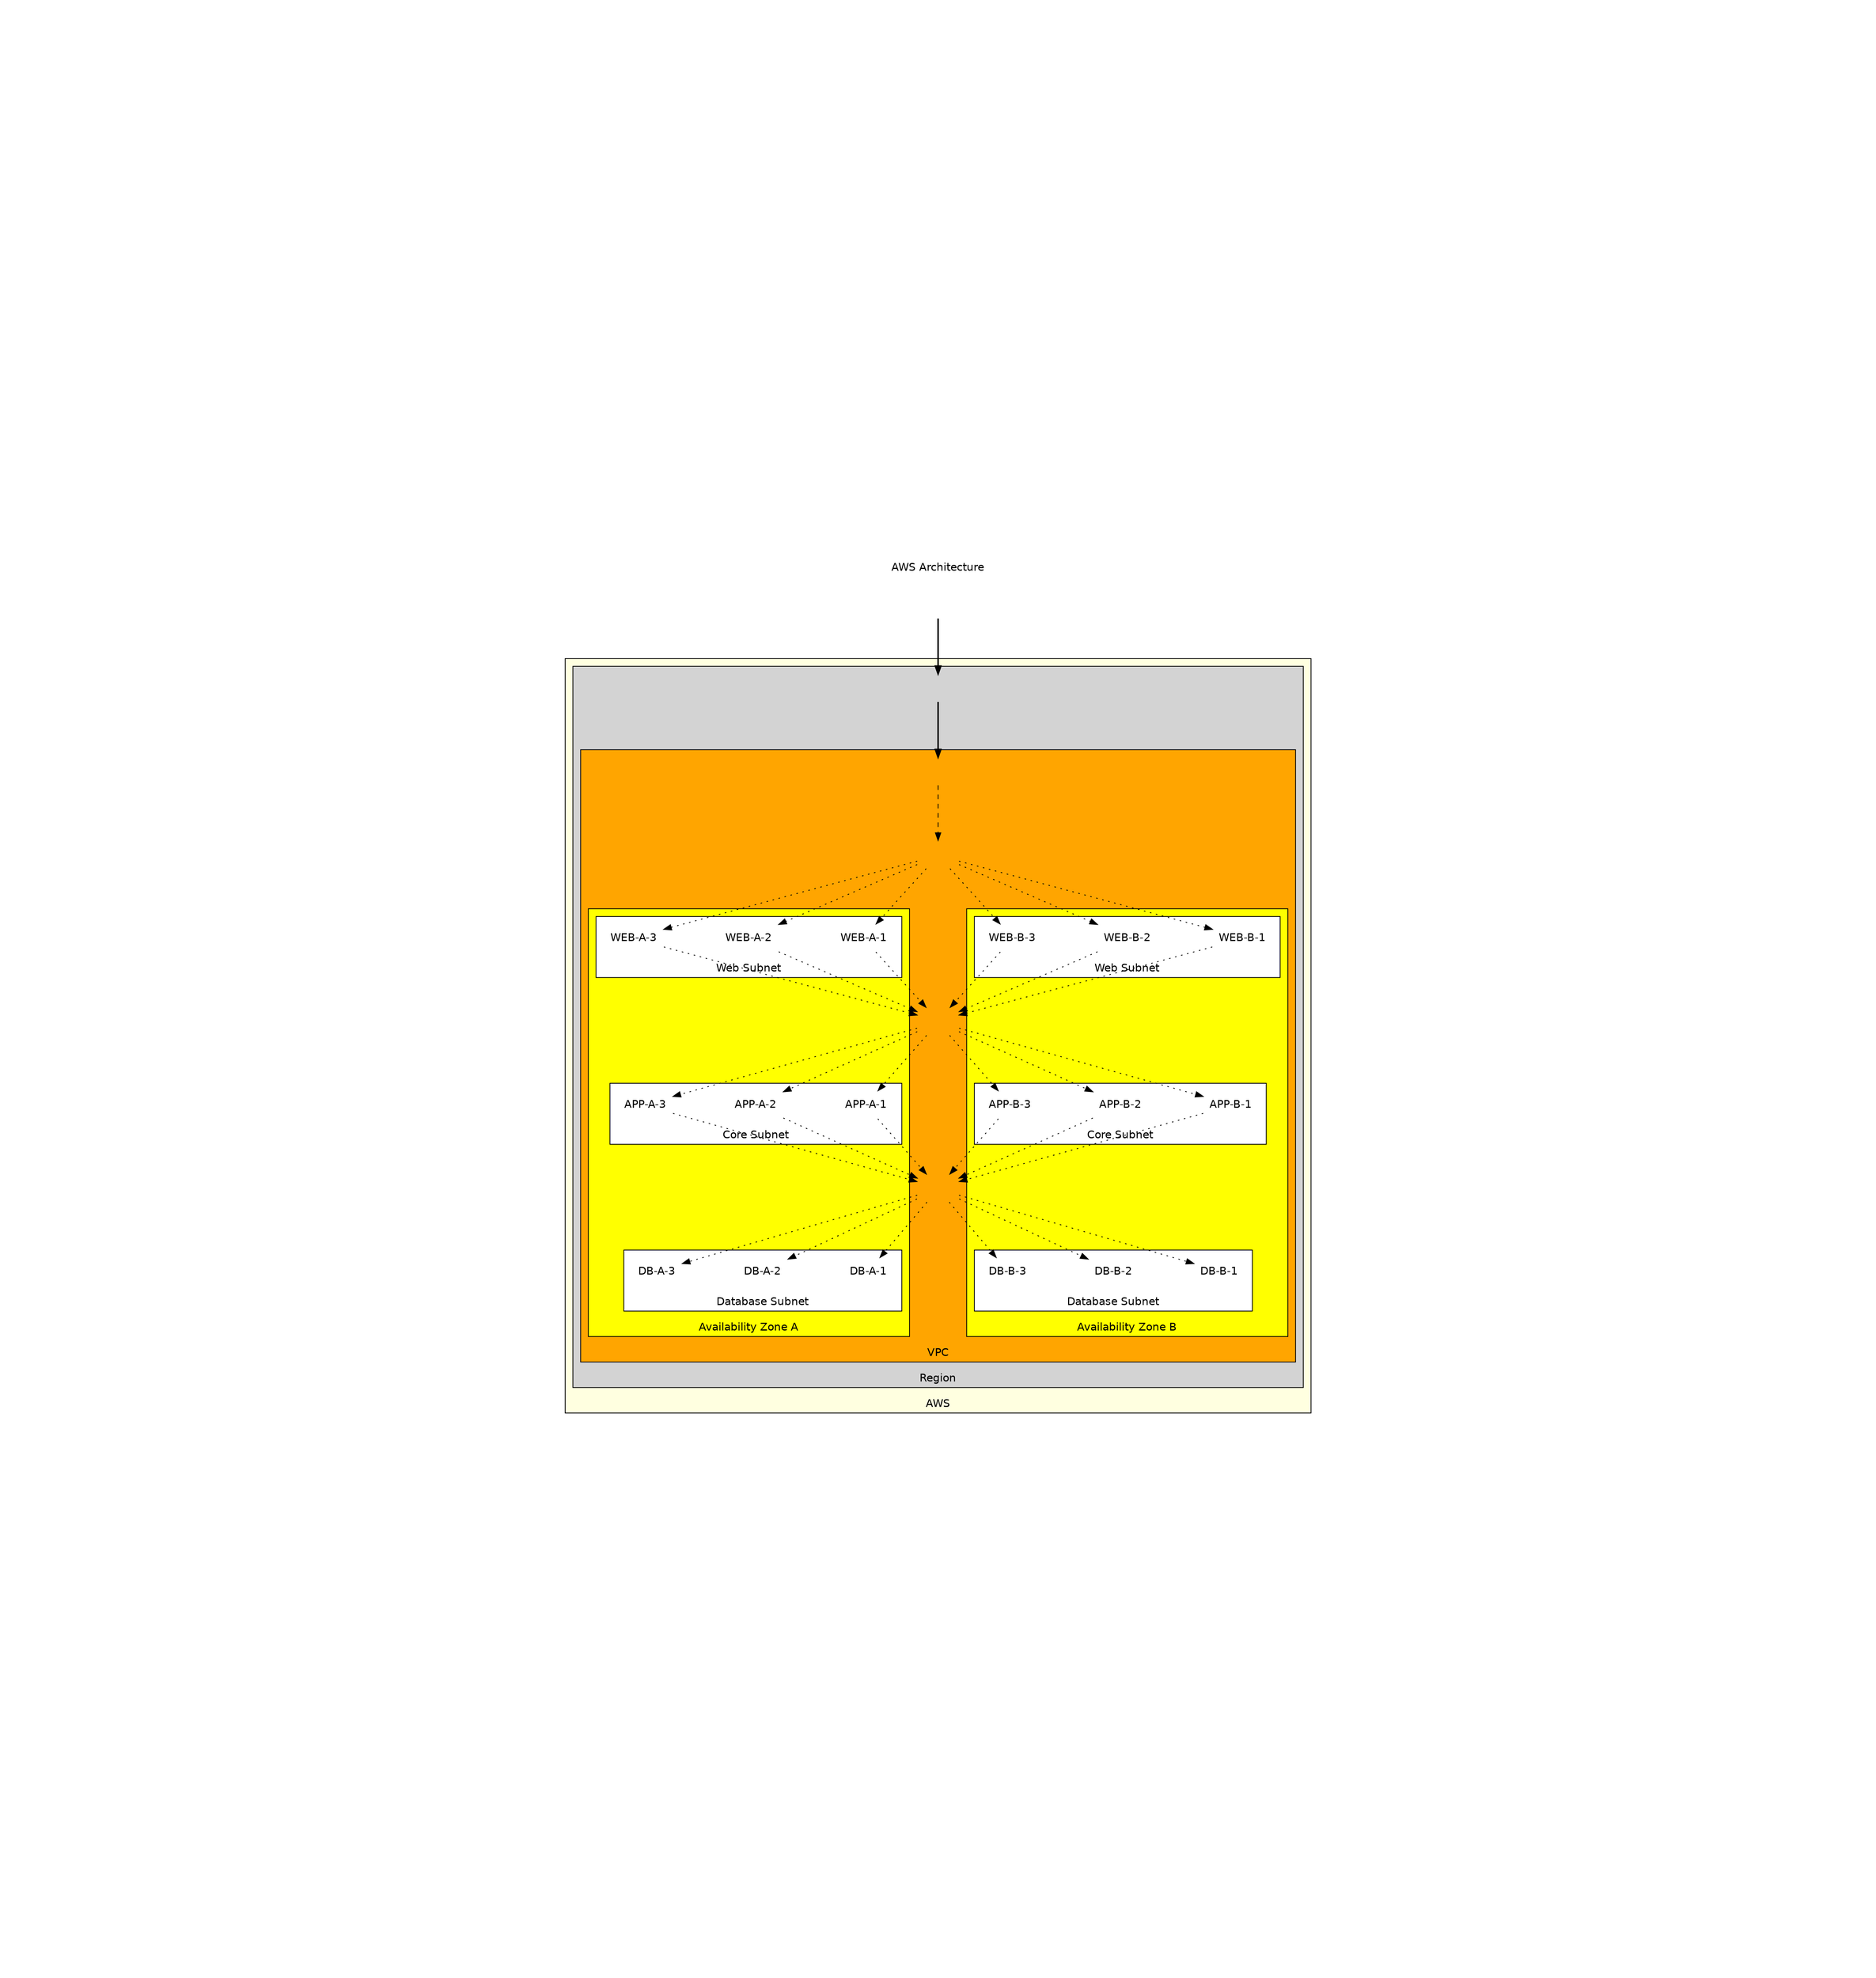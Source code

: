 digraph AWS_Architecure {

  /*
  ###############################################
  Name: AWS Reference Architecture
  Author: MAHDTech
  Version: 1.0
  Creation Date: 17/08/2018
  Description: AWS Reference Architecture
  ###############################################
  */

  clusterrank = local
  compound = true
  concentrate = false
  edge [ fontname = "helvetica", fontsize = 14, fontcolor = black ]
  fixedsize = false
  graph [ fontname = "helvetica", fontsize = 14, fontcolor = black ]
  //imagepath = images
  label = "AWS Architecture"
  labelloc = top
  labeljust = center
  layout = dot
  margin = 10
  newrank = true
  node [ fontname = "helvetica", fontsize = 14, fontcolor = black ]
  nodesep = "1 equally"
  overlap = false
  pack = false
  //packMode = node
  rankdir = TB
  ranksep = "1 equally"
  ratio = auto
  //size = "11.7, 16.5" // A3 Size
  //size = "8.3,11.7" // A4 Size
  sep = 1
  splines = false
  start = random

  /*
  ###############################################
  SUBGRAPHS
  ###############################################
  */

  subgraph cluster_Internet {

    bgcolor = white
    color = black
    //edge [ ]
    //graph [ ]
    label = ""
    labelloc = top
    labeljust = center
    margin = 10
    node [ shape = none ]
    rankdir = TB
    style = invis

    INTERNET [ label = "", image = "../AWS/Internet.png" ];

  }

  subgraph cluster_AWS {

    bgcolor = lightyellow
    color = black
    //edge [ ]
    graph [ ]
    label = "AWS"
    labelloc = bottom
    labeljust = center
    margin = 10
    node [ shape = none ]
    rankdir = TB
    //style = bold

    subgraph cluster_Region {

      bgcolor = lightgrey
      label = "Region"

      INTERNET_GW [ label = "", image = "../AWS/Internet_Gateway.png" ]

      subgraph cluster_VPC {

        bgcolor = orange
        label = "VPC"

        ROUTER [ label = "", image = "../AWS/Router.png" ]

        LB_WEB [ label = "", group = "Load Balancers", image = "../AWS/LB.png" ]
        LB_APP [ label = "", group = "Load Balancers", image = "../AWS/LB.png" ]
        LB_DB [ label = "", group = "Load Balancers", image = "../AWS/LB.png" ]

        subgraph cluster_AZ_A {

          bgcolor = yellow
          label = "Availability Zone A"

            subgraph cluster_AZ_A_Subnet_Web {

              bgcolor = white
              label = "Web Subnet"

              WEB_A_1 [ label = "WEB-A-1", group = "Web Servers", image = "../AWS/Instance.png" ]
              WEB_A_2 [ label = "WEB-A-2", group = "Web Servers", image = "../AWS/Instance.png" ]
              WEB_A_3 [ label = "WEB-A-3", group = "Web Servers", image = "../AWS/Instance.png" ]

            }

            subgraph cluster_AZ_A_Subnet_Core {

              bgcolor = white
              label = "Core Subnet"

              APP_A_1 [ label = "APP-A-1", group = "App Servers", image = "../AWS/Instance.png" ]
              APP_A_2 [ label = "APP-A-2", group = "App Servers", image = "../AWS/Instance.png" ]
              APP_A_3 [ label = "APP-A-3", group = "App Servers", image = "../AWS/Instance.png" ]

            }

            subgraph cluster_AZ_A_Subnet_DB {

              bgcolor = white
              label = "Database Subnet"

              DB_A_1 [ label = "DB-A-1", group = "DB Servers", image = "../AWS/RDS_Instance.png" ]
              DB_A_2 [ label = "DB-A-2", group = "DB Servers", image = "../AWS/RDS_Instance.png" ]
              DB_A_3 [ label = "DB-A-3", group = "DB Servers", image = "../AWS/RDS_Instance.png" ]

            }

        } // AZ A

        subgraph cluster_AZ_B {

          bgcolor = yellow
          label = "Availability Zone B"

            subgraph cluster_AZ_B_Subnet_Web {

              bgcolor = white
              label = "Web Subnet"

              WEB_B_1 [ label = "WEB-B-1", group = "Web Servers", image = "../AWS/Instance.png" ]
              WEB_B_2 [ label = "WEB-B-2", group = "Web Servers", image = "../AWS/Instance.png" ]
              WEB_B_3 [ label = "WEB-B-3", group = "Web Servers", image = "../AWS/Instance.png" ]

            }

            subgraph cluster_AZ_B_Subnet_Core {

              bgcolor = white
              label = "Core Subnet"

              APP_B_1 [ label = "APP-B-1", group = "App Servers", image = "../AWS/Instance.png" ]
              APP_B_2 [ label = "APP-B-2", group = "App Servers", image = "../AWS/Instance.png" ]
              APP_B_3 [ label = "APP-B-3", group = "App Servers", image = "../AWS/Instance.png" ]

            }

            subgraph cluster_AZ_B_Subnet_DB {

              bgcolor = white
              label = "Database Subnet"

              DB_B_1 [ label = "DB-B-1", group = "DB Servers", image = "../AWS/RDS_Instance.png" ]
              DB_B_2 [ label = "DB-B-2", group = "DB Servers", image = "../AWS/RDS_Instance.png" ]
              DB_B_3 [ label = "DB-B-3", group = "DB Servers", image = "../AWS/RDS_Instance.png" ]

            }

        } // AZ A

      } // VPC

    } // Region

  } // AWS

  /*
  ###############################################
  EDGES
  ###############################################
  */

  INTERNET -> INTERNET_GW -> ROUTER [ style = bold ]

  ROUTER -> LB_WEB [ style = dashed ]

  LB_WEB -> { WEB_A_1, WEB_A_2, WEB_A_3 } -> LB_APP [style = dotted ]
  LB_WEB -> { WEB_B_1, WEB_B_2, WEB_B_3 } -> LB_APP [ style = dotted ]

  LB_APP -> { APP_A_1, APP_A_2, APP_A_3 } -> LB_DB [ style = dotted ]
  LB_APP -> { APP_B_1, APP_B_2, APP_B_3 } -> LB_DB [ style = dotted ]

  LB_DB -> { DB_A_1, DB_A_2, DB_A_3 } [ style = dotted ]
  LB_DB -> { DB_B_1, DB_B_2, DB_B_3 } [ style = dotted ]

  /*
  ###############################################
  RANK
  ###############################################
  */

  { rank = same ; INTERNET ;}
  { rank = same ; INTERNET_GW ; }
  { rank = same ; ROUTER ; }

  // Web Tier
  {

    rank = same

    WEB_A_1
    WEB_A_2
    WEB_A_3

    WEB_B_1
    WEB_B_2
    WEB_B_3

  }

  // Application Tier

  {

    rank = same

    APP_A_1
    APP_A_2
    APP_A_3

    APP_B_1
    APP_B_2
    APP_B_3

  }

  // Database Tier
  {

    rank = same

    DB_A_1
    DB_A_2
    DB_A_3

    DB_B_1
    DB_B_2
    DB_B_3

  }

} // AWS_Reference_Architecture
